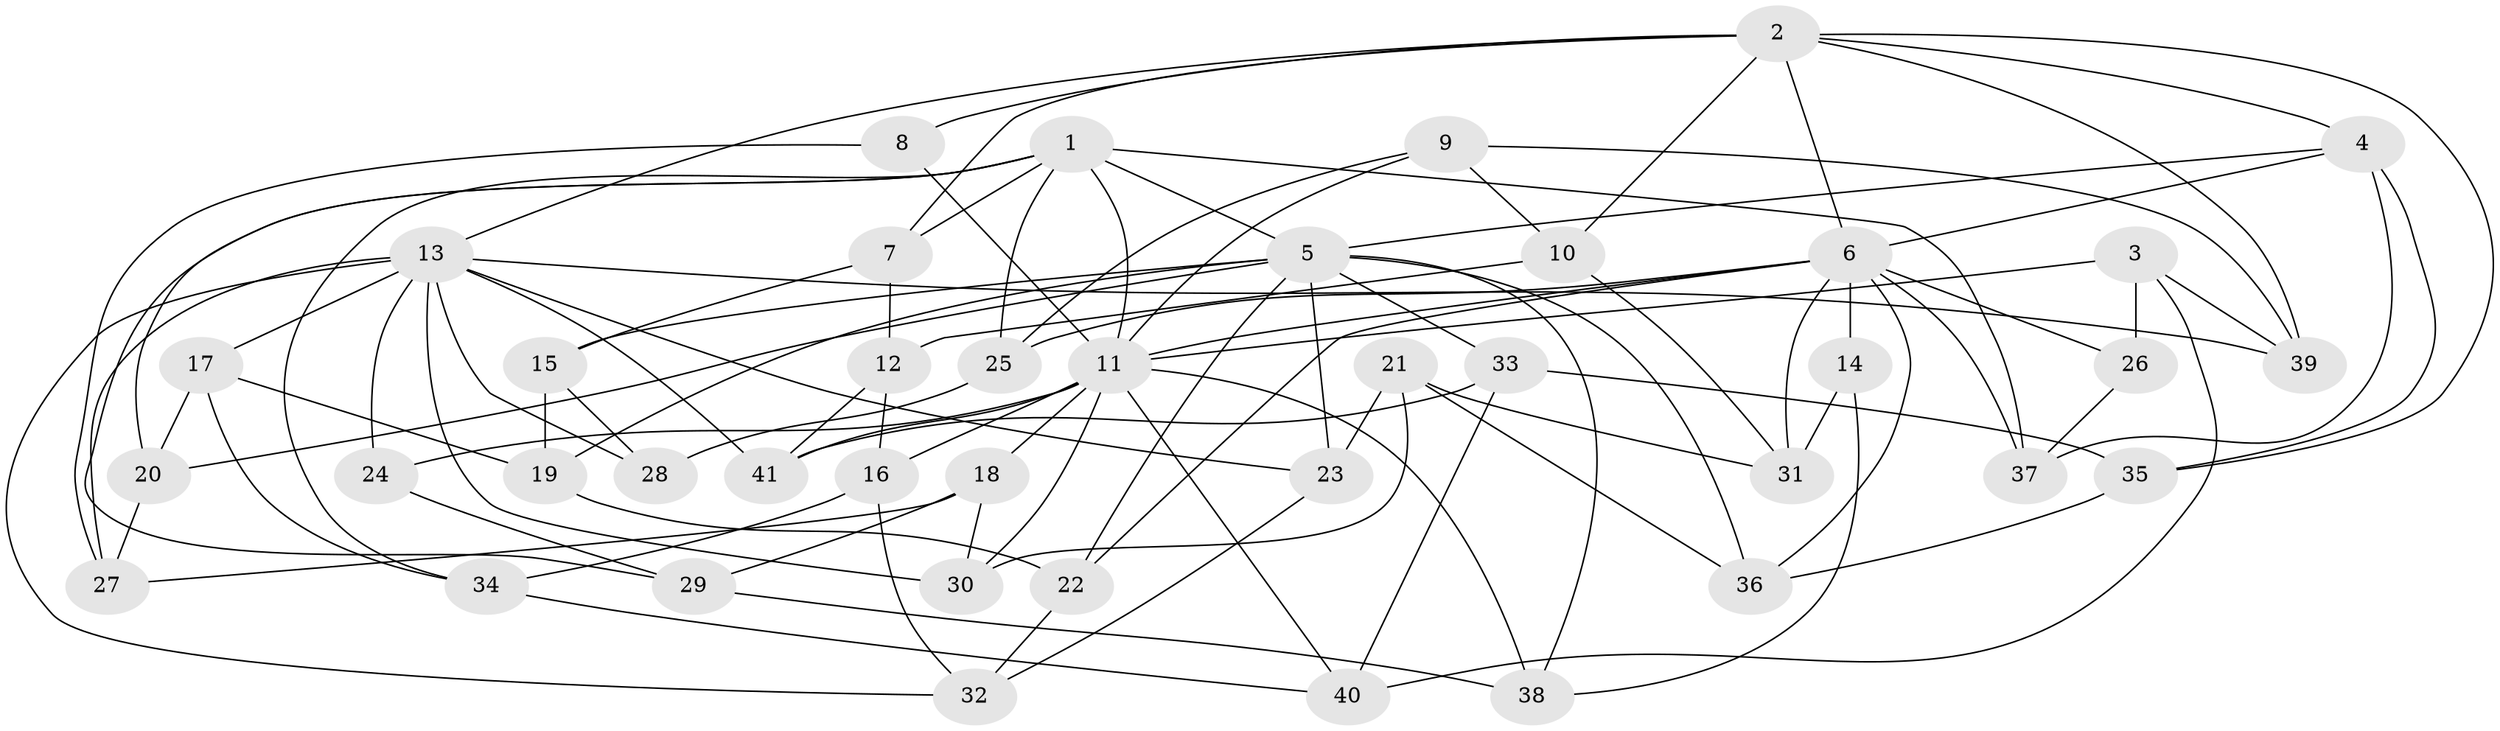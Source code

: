 // original degree distribution, {4: 1.0}
// Generated by graph-tools (version 1.1) at 2025/53/03/04/25 22:53:36]
// undirected, 41 vertices, 97 edges
graph export_dot {
  node [color=gray90,style=filled];
  1;
  2;
  3;
  4;
  5;
  6;
  7;
  8;
  9;
  10;
  11;
  12;
  13;
  14;
  15;
  16;
  17;
  18;
  19;
  20;
  21;
  22;
  23;
  24;
  25;
  26;
  27;
  28;
  29;
  30;
  31;
  32;
  33;
  34;
  35;
  36;
  37;
  38;
  39;
  40;
  41;
  1 -- 5 [weight=1.0];
  1 -- 7 [weight=1.0];
  1 -- 11 [weight=1.0];
  1 -- 20 [weight=1.0];
  1 -- 25 [weight=1.0];
  1 -- 29 [weight=1.0];
  1 -- 34 [weight=1.0];
  1 -- 37 [weight=1.0];
  2 -- 4 [weight=2.0];
  2 -- 6 [weight=1.0];
  2 -- 7 [weight=1.0];
  2 -- 8 [weight=2.0];
  2 -- 10 [weight=1.0];
  2 -- 13 [weight=1.0];
  2 -- 35 [weight=1.0];
  2 -- 39 [weight=1.0];
  3 -- 11 [weight=1.0];
  3 -- 26 [weight=1.0];
  3 -- 39 [weight=1.0];
  3 -- 40 [weight=1.0];
  4 -- 5 [weight=1.0];
  4 -- 6 [weight=1.0];
  4 -- 35 [weight=1.0];
  4 -- 37 [weight=1.0];
  5 -- 15 [weight=1.0];
  5 -- 19 [weight=1.0];
  5 -- 20 [weight=1.0];
  5 -- 22 [weight=1.0];
  5 -- 23 [weight=1.0];
  5 -- 33 [weight=1.0];
  5 -- 36 [weight=1.0];
  5 -- 38 [weight=1.0];
  6 -- 11 [weight=1.0];
  6 -- 14 [weight=2.0];
  6 -- 22 [weight=1.0];
  6 -- 25 [weight=1.0];
  6 -- 26 [weight=2.0];
  6 -- 31 [weight=1.0];
  6 -- 36 [weight=1.0];
  6 -- 37 [weight=1.0];
  7 -- 12 [weight=1.0];
  7 -- 15 [weight=1.0];
  8 -- 11 [weight=1.0];
  8 -- 27 [weight=1.0];
  9 -- 10 [weight=1.0];
  9 -- 11 [weight=1.0];
  9 -- 25 [weight=1.0];
  9 -- 39 [weight=1.0];
  10 -- 12 [weight=1.0];
  10 -- 31 [weight=1.0];
  11 -- 16 [weight=1.0];
  11 -- 18 [weight=1.0];
  11 -- 24 [weight=1.0];
  11 -- 30 [weight=1.0];
  11 -- 38 [weight=1.0];
  11 -- 40 [weight=1.0];
  11 -- 41 [weight=1.0];
  12 -- 16 [weight=1.0];
  12 -- 41 [weight=1.0];
  13 -- 17 [weight=1.0];
  13 -- 23 [weight=1.0];
  13 -- 24 [weight=2.0];
  13 -- 27 [weight=1.0];
  13 -- 28 [weight=2.0];
  13 -- 30 [weight=1.0];
  13 -- 32 [weight=1.0];
  13 -- 39 [weight=1.0];
  13 -- 41 [weight=1.0];
  14 -- 31 [weight=1.0];
  14 -- 38 [weight=1.0];
  15 -- 19 [weight=1.0];
  15 -- 28 [weight=1.0];
  16 -- 32 [weight=1.0];
  16 -- 34 [weight=1.0];
  17 -- 19 [weight=1.0];
  17 -- 20 [weight=1.0];
  17 -- 34 [weight=1.0];
  18 -- 27 [weight=1.0];
  18 -- 29 [weight=1.0];
  18 -- 30 [weight=1.0];
  19 -- 22 [weight=1.0];
  20 -- 27 [weight=1.0];
  21 -- 23 [weight=1.0];
  21 -- 30 [weight=1.0];
  21 -- 31 [weight=1.0];
  21 -- 36 [weight=1.0];
  22 -- 32 [weight=1.0];
  23 -- 32 [weight=1.0];
  24 -- 29 [weight=1.0];
  25 -- 28 [weight=1.0];
  26 -- 37 [weight=1.0];
  29 -- 38 [weight=1.0];
  33 -- 35 [weight=1.0];
  33 -- 40 [weight=1.0];
  33 -- 41 [weight=1.0];
  34 -- 40 [weight=1.0];
  35 -- 36 [weight=1.0];
}
